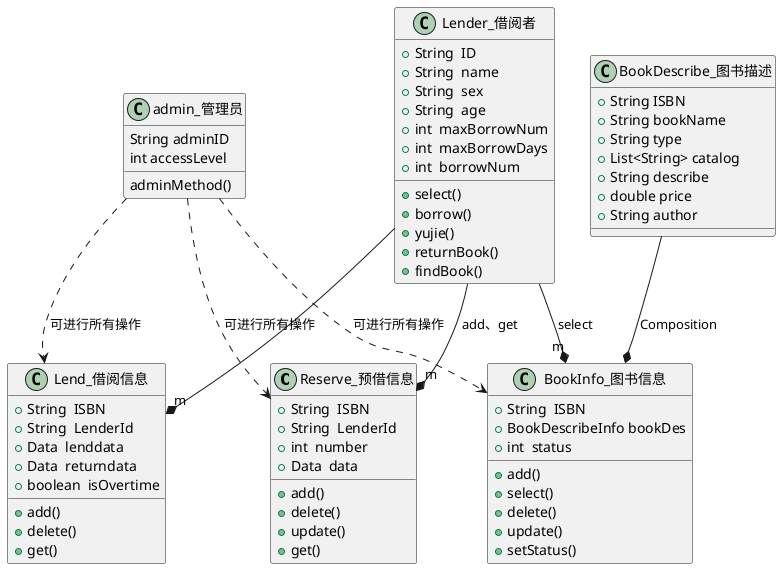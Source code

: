 @startuml
class Reserve_预借信息{
    +String  ISBN
    +String  LenderId
    +int  number
    +Data  data
    +add()
    +delete()
    +update()
    +get()
}
class Lend_借阅信息{
    +String  ISBN
    +String  LenderId
    +Data  lenddata
    +Data  returndata
    +boolean  isOvertime
    +add()
    +delete()
    +get()
}
class BookInfo_图书信息{
    +String  ISBN
    +BookDescribeInfo bookDes
    +int  status
    +add()
    +select()
    +delete()
    +update()
    +setStatus()
}
class BookDescribe_图书描述{
    +String ISBN
    +String bookName
    +String type
    +List<String> catalog
    +String describe
    +double price
    +String author
}
class Lender_借阅者{
    +String  ID
    +String  name
    +String  sex
    +String  age
    +int  maxBorrowNum
    +int  maxBorrowDays
    +int  borrowNum
    +select()
    +borrow()
    +yujie()
    +returnBook()
    +findBook()
}
class admin_管理员{
    String adminID
    int accessLevel
    adminMethod()
}
BookDescribe_图书描述 --* BookInfo_图书信息:Composition
Lender_借阅者 --* "m"BookInfo_图书信息:select
Lender_借阅者 --* "m"Reserve_预借信息:add、get
Lender_借阅者 --* "m"Lend_借阅信息
admin_管理员 ..> BookInfo_图书信息:可进行所有操作
admin_管理员 ..> Reserve_预借信息:可进行所有操作
admin_管理员 ..> Lend_借阅信息:可进行所有操作

@enduml